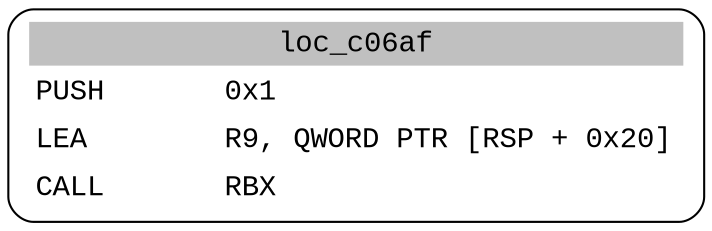 digraph asm_graph {
1941 [
shape="Mrecord" fontname="Courier New"label =<<table border="0" cellborder="0" cellpadding="3"><tr><td align="center" colspan="2" bgcolor="grey">loc_c06af</td></tr><tr><td align="left">PUSH       0x1</td></tr><tr><td align="left">LEA        R9, QWORD PTR [RSP + 0x20]</td></tr><tr><td align="left">CALL       RBX</td></tr></table>> ];
}